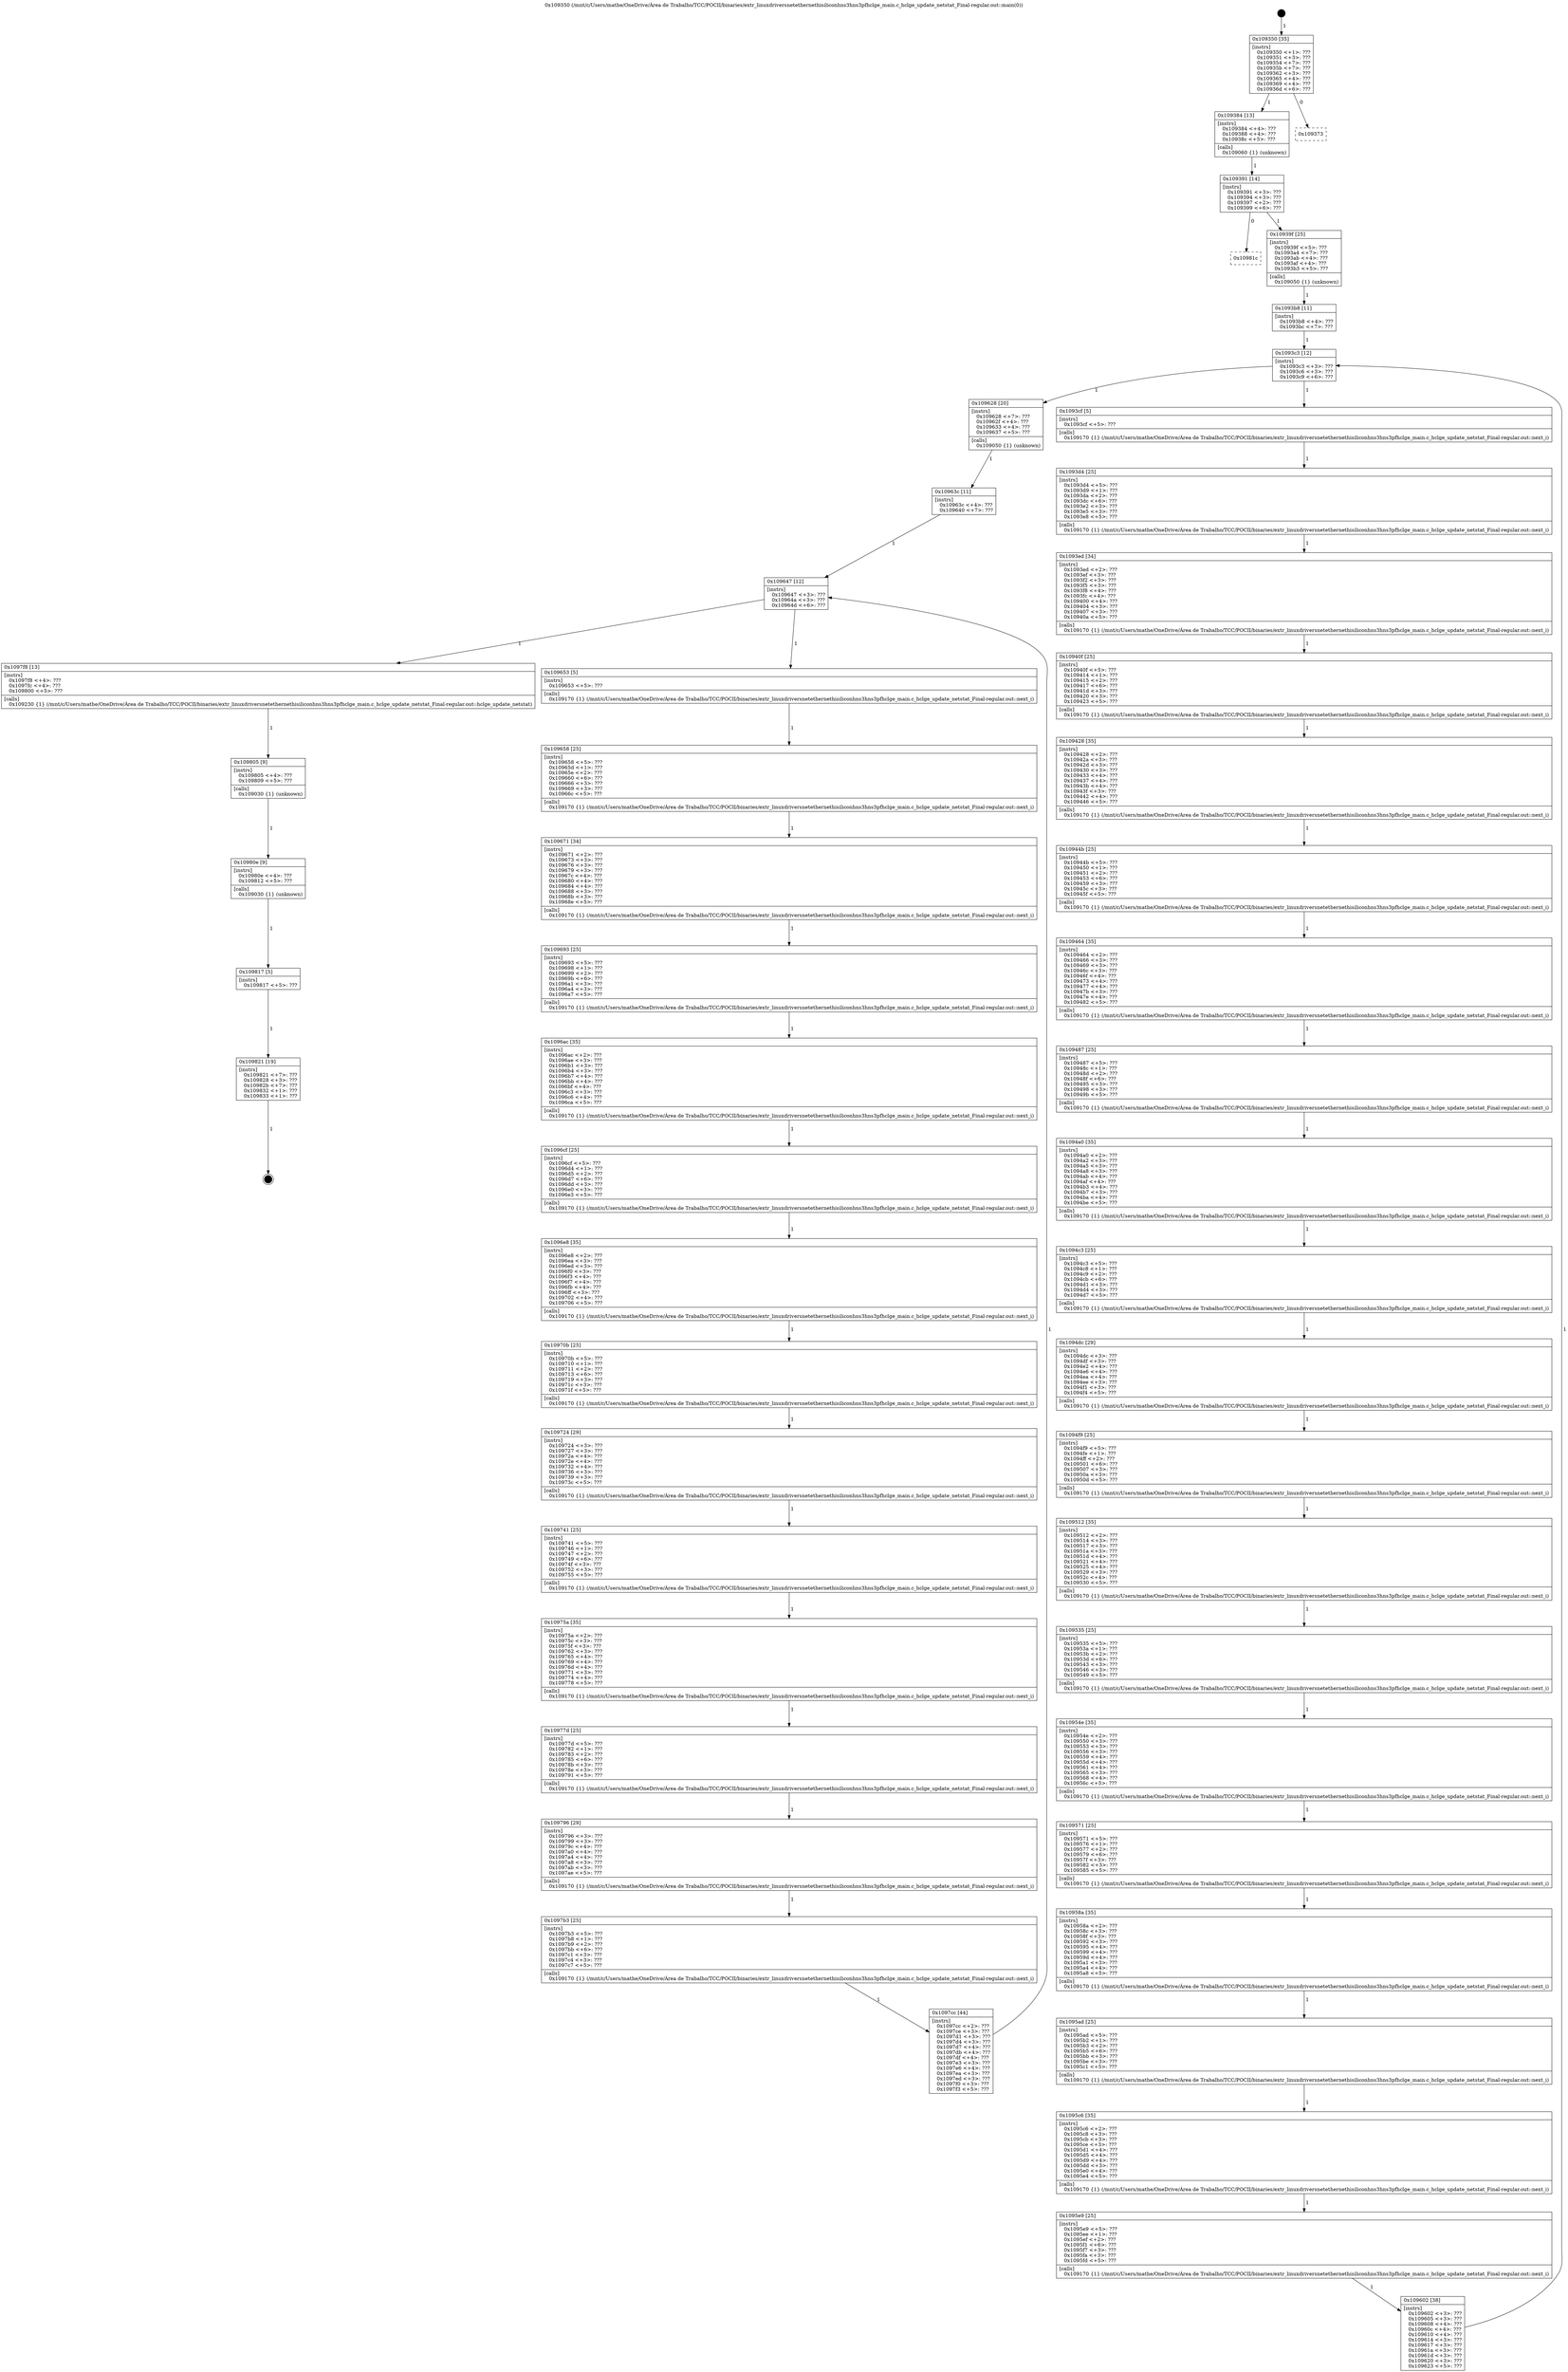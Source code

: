 digraph "0x109350" {
  label = "0x109350 (/mnt/c/Users/mathe/OneDrive/Área de Trabalho/TCC/POCII/binaries/extr_linuxdriversnetethernethisiliconhns3hns3pfhclge_main.c_hclge_update_netstat_Final-regular.out::main(0))"
  labelloc = "t"
  node[shape=record]

  Entry [label="",width=0.3,height=0.3,shape=circle,fillcolor=black,style=filled]
  "0x109350" [label="{
     0x109350 [35]\l
     | [instrs]\l
     &nbsp;&nbsp;0x109350 \<+1\>: ???\l
     &nbsp;&nbsp;0x109351 \<+3\>: ???\l
     &nbsp;&nbsp;0x109354 \<+7\>: ???\l
     &nbsp;&nbsp;0x10935b \<+7\>: ???\l
     &nbsp;&nbsp;0x109362 \<+3\>: ???\l
     &nbsp;&nbsp;0x109365 \<+4\>: ???\l
     &nbsp;&nbsp;0x109369 \<+4\>: ???\l
     &nbsp;&nbsp;0x10936d \<+6\>: ???\l
  }"]
  "0x109384" [label="{
     0x109384 [13]\l
     | [instrs]\l
     &nbsp;&nbsp;0x109384 \<+4\>: ???\l
     &nbsp;&nbsp;0x109388 \<+4\>: ???\l
     &nbsp;&nbsp;0x10938c \<+5\>: ???\l
     | [calls]\l
     &nbsp;&nbsp;0x109060 \{1\} (unknown)\l
  }"]
  "0x109373" [label="{
     0x109373\l
  }", style=dashed]
  "0x109391" [label="{
     0x109391 [14]\l
     | [instrs]\l
     &nbsp;&nbsp;0x109391 \<+3\>: ???\l
     &nbsp;&nbsp;0x109394 \<+3\>: ???\l
     &nbsp;&nbsp;0x109397 \<+2\>: ???\l
     &nbsp;&nbsp;0x109399 \<+6\>: ???\l
  }"]
  "0x10981c" [label="{
     0x10981c\l
  }", style=dashed]
  "0x10939f" [label="{
     0x10939f [25]\l
     | [instrs]\l
     &nbsp;&nbsp;0x10939f \<+5\>: ???\l
     &nbsp;&nbsp;0x1093a4 \<+7\>: ???\l
     &nbsp;&nbsp;0x1093ab \<+4\>: ???\l
     &nbsp;&nbsp;0x1093af \<+4\>: ???\l
     &nbsp;&nbsp;0x1093b3 \<+5\>: ???\l
     | [calls]\l
     &nbsp;&nbsp;0x109050 \{1\} (unknown)\l
  }"]
  Exit [label="",width=0.3,height=0.3,shape=circle,fillcolor=black,style=filled,peripheries=2]
  "0x1093c3" [label="{
     0x1093c3 [12]\l
     | [instrs]\l
     &nbsp;&nbsp;0x1093c3 \<+3\>: ???\l
     &nbsp;&nbsp;0x1093c6 \<+3\>: ???\l
     &nbsp;&nbsp;0x1093c9 \<+6\>: ???\l
  }"]
  "0x109628" [label="{
     0x109628 [20]\l
     | [instrs]\l
     &nbsp;&nbsp;0x109628 \<+7\>: ???\l
     &nbsp;&nbsp;0x10962f \<+4\>: ???\l
     &nbsp;&nbsp;0x109633 \<+4\>: ???\l
     &nbsp;&nbsp;0x109637 \<+5\>: ???\l
     | [calls]\l
     &nbsp;&nbsp;0x109050 \{1\} (unknown)\l
  }"]
  "0x1093cf" [label="{
     0x1093cf [5]\l
     | [instrs]\l
     &nbsp;&nbsp;0x1093cf \<+5\>: ???\l
     | [calls]\l
     &nbsp;&nbsp;0x109170 \{1\} (/mnt/c/Users/mathe/OneDrive/Área de Trabalho/TCC/POCII/binaries/extr_linuxdriversnetethernethisiliconhns3hns3pfhclge_main.c_hclge_update_netstat_Final-regular.out::next_i)\l
  }"]
  "0x1093d4" [label="{
     0x1093d4 [25]\l
     | [instrs]\l
     &nbsp;&nbsp;0x1093d4 \<+5\>: ???\l
     &nbsp;&nbsp;0x1093d9 \<+1\>: ???\l
     &nbsp;&nbsp;0x1093da \<+2\>: ???\l
     &nbsp;&nbsp;0x1093dc \<+6\>: ???\l
     &nbsp;&nbsp;0x1093e2 \<+3\>: ???\l
     &nbsp;&nbsp;0x1093e5 \<+3\>: ???\l
     &nbsp;&nbsp;0x1093e8 \<+5\>: ???\l
     | [calls]\l
     &nbsp;&nbsp;0x109170 \{1\} (/mnt/c/Users/mathe/OneDrive/Área de Trabalho/TCC/POCII/binaries/extr_linuxdriversnetethernethisiliconhns3hns3pfhclge_main.c_hclge_update_netstat_Final-regular.out::next_i)\l
  }"]
  "0x1093ed" [label="{
     0x1093ed [34]\l
     | [instrs]\l
     &nbsp;&nbsp;0x1093ed \<+2\>: ???\l
     &nbsp;&nbsp;0x1093ef \<+3\>: ???\l
     &nbsp;&nbsp;0x1093f2 \<+3\>: ???\l
     &nbsp;&nbsp;0x1093f5 \<+3\>: ???\l
     &nbsp;&nbsp;0x1093f8 \<+4\>: ???\l
     &nbsp;&nbsp;0x1093fc \<+4\>: ???\l
     &nbsp;&nbsp;0x109400 \<+4\>: ???\l
     &nbsp;&nbsp;0x109404 \<+3\>: ???\l
     &nbsp;&nbsp;0x109407 \<+3\>: ???\l
     &nbsp;&nbsp;0x10940a \<+5\>: ???\l
     | [calls]\l
     &nbsp;&nbsp;0x109170 \{1\} (/mnt/c/Users/mathe/OneDrive/Área de Trabalho/TCC/POCII/binaries/extr_linuxdriversnetethernethisiliconhns3hns3pfhclge_main.c_hclge_update_netstat_Final-regular.out::next_i)\l
  }"]
  "0x10940f" [label="{
     0x10940f [25]\l
     | [instrs]\l
     &nbsp;&nbsp;0x10940f \<+5\>: ???\l
     &nbsp;&nbsp;0x109414 \<+1\>: ???\l
     &nbsp;&nbsp;0x109415 \<+2\>: ???\l
     &nbsp;&nbsp;0x109417 \<+6\>: ???\l
     &nbsp;&nbsp;0x10941d \<+3\>: ???\l
     &nbsp;&nbsp;0x109420 \<+3\>: ???\l
     &nbsp;&nbsp;0x109423 \<+5\>: ???\l
     | [calls]\l
     &nbsp;&nbsp;0x109170 \{1\} (/mnt/c/Users/mathe/OneDrive/Área de Trabalho/TCC/POCII/binaries/extr_linuxdriversnetethernethisiliconhns3hns3pfhclge_main.c_hclge_update_netstat_Final-regular.out::next_i)\l
  }"]
  "0x109428" [label="{
     0x109428 [35]\l
     | [instrs]\l
     &nbsp;&nbsp;0x109428 \<+2\>: ???\l
     &nbsp;&nbsp;0x10942a \<+3\>: ???\l
     &nbsp;&nbsp;0x10942d \<+3\>: ???\l
     &nbsp;&nbsp;0x109430 \<+3\>: ???\l
     &nbsp;&nbsp;0x109433 \<+4\>: ???\l
     &nbsp;&nbsp;0x109437 \<+4\>: ???\l
     &nbsp;&nbsp;0x10943b \<+4\>: ???\l
     &nbsp;&nbsp;0x10943f \<+3\>: ???\l
     &nbsp;&nbsp;0x109442 \<+4\>: ???\l
     &nbsp;&nbsp;0x109446 \<+5\>: ???\l
     | [calls]\l
     &nbsp;&nbsp;0x109170 \{1\} (/mnt/c/Users/mathe/OneDrive/Área de Trabalho/TCC/POCII/binaries/extr_linuxdriversnetethernethisiliconhns3hns3pfhclge_main.c_hclge_update_netstat_Final-regular.out::next_i)\l
  }"]
  "0x10944b" [label="{
     0x10944b [25]\l
     | [instrs]\l
     &nbsp;&nbsp;0x10944b \<+5\>: ???\l
     &nbsp;&nbsp;0x109450 \<+1\>: ???\l
     &nbsp;&nbsp;0x109451 \<+2\>: ???\l
     &nbsp;&nbsp;0x109453 \<+6\>: ???\l
     &nbsp;&nbsp;0x109459 \<+3\>: ???\l
     &nbsp;&nbsp;0x10945c \<+3\>: ???\l
     &nbsp;&nbsp;0x10945f \<+5\>: ???\l
     | [calls]\l
     &nbsp;&nbsp;0x109170 \{1\} (/mnt/c/Users/mathe/OneDrive/Área de Trabalho/TCC/POCII/binaries/extr_linuxdriversnetethernethisiliconhns3hns3pfhclge_main.c_hclge_update_netstat_Final-regular.out::next_i)\l
  }"]
  "0x109464" [label="{
     0x109464 [35]\l
     | [instrs]\l
     &nbsp;&nbsp;0x109464 \<+2\>: ???\l
     &nbsp;&nbsp;0x109466 \<+3\>: ???\l
     &nbsp;&nbsp;0x109469 \<+3\>: ???\l
     &nbsp;&nbsp;0x10946c \<+3\>: ???\l
     &nbsp;&nbsp;0x10946f \<+4\>: ???\l
     &nbsp;&nbsp;0x109473 \<+4\>: ???\l
     &nbsp;&nbsp;0x109477 \<+4\>: ???\l
     &nbsp;&nbsp;0x10947b \<+3\>: ???\l
     &nbsp;&nbsp;0x10947e \<+4\>: ???\l
     &nbsp;&nbsp;0x109482 \<+5\>: ???\l
     | [calls]\l
     &nbsp;&nbsp;0x109170 \{1\} (/mnt/c/Users/mathe/OneDrive/Área de Trabalho/TCC/POCII/binaries/extr_linuxdriversnetethernethisiliconhns3hns3pfhclge_main.c_hclge_update_netstat_Final-regular.out::next_i)\l
  }"]
  "0x109487" [label="{
     0x109487 [25]\l
     | [instrs]\l
     &nbsp;&nbsp;0x109487 \<+5\>: ???\l
     &nbsp;&nbsp;0x10948c \<+1\>: ???\l
     &nbsp;&nbsp;0x10948d \<+2\>: ???\l
     &nbsp;&nbsp;0x10948f \<+6\>: ???\l
     &nbsp;&nbsp;0x109495 \<+3\>: ???\l
     &nbsp;&nbsp;0x109498 \<+3\>: ???\l
     &nbsp;&nbsp;0x10949b \<+5\>: ???\l
     | [calls]\l
     &nbsp;&nbsp;0x109170 \{1\} (/mnt/c/Users/mathe/OneDrive/Área de Trabalho/TCC/POCII/binaries/extr_linuxdriversnetethernethisiliconhns3hns3pfhclge_main.c_hclge_update_netstat_Final-regular.out::next_i)\l
  }"]
  "0x1094a0" [label="{
     0x1094a0 [35]\l
     | [instrs]\l
     &nbsp;&nbsp;0x1094a0 \<+2\>: ???\l
     &nbsp;&nbsp;0x1094a2 \<+3\>: ???\l
     &nbsp;&nbsp;0x1094a5 \<+3\>: ???\l
     &nbsp;&nbsp;0x1094a8 \<+3\>: ???\l
     &nbsp;&nbsp;0x1094ab \<+4\>: ???\l
     &nbsp;&nbsp;0x1094af \<+4\>: ???\l
     &nbsp;&nbsp;0x1094b3 \<+4\>: ???\l
     &nbsp;&nbsp;0x1094b7 \<+3\>: ???\l
     &nbsp;&nbsp;0x1094ba \<+4\>: ???\l
     &nbsp;&nbsp;0x1094be \<+5\>: ???\l
     | [calls]\l
     &nbsp;&nbsp;0x109170 \{1\} (/mnt/c/Users/mathe/OneDrive/Área de Trabalho/TCC/POCII/binaries/extr_linuxdriversnetethernethisiliconhns3hns3pfhclge_main.c_hclge_update_netstat_Final-regular.out::next_i)\l
  }"]
  "0x1094c3" [label="{
     0x1094c3 [25]\l
     | [instrs]\l
     &nbsp;&nbsp;0x1094c3 \<+5\>: ???\l
     &nbsp;&nbsp;0x1094c8 \<+1\>: ???\l
     &nbsp;&nbsp;0x1094c9 \<+2\>: ???\l
     &nbsp;&nbsp;0x1094cb \<+6\>: ???\l
     &nbsp;&nbsp;0x1094d1 \<+3\>: ???\l
     &nbsp;&nbsp;0x1094d4 \<+3\>: ???\l
     &nbsp;&nbsp;0x1094d7 \<+5\>: ???\l
     | [calls]\l
     &nbsp;&nbsp;0x109170 \{1\} (/mnt/c/Users/mathe/OneDrive/Área de Trabalho/TCC/POCII/binaries/extr_linuxdriversnetethernethisiliconhns3hns3pfhclge_main.c_hclge_update_netstat_Final-regular.out::next_i)\l
  }"]
  "0x1094dc" [label="{
     0x1094dc [29]\l
     | [instrs]\l
     &nbsp;&nbsp;0x1094dc \<+3\>: ???\l
     &nbsp;&nbsp;0x1094df \<+3\>: ???\l
     &nbsp;&nbsp;0x1094e2 \<+4\>: ???\l
     &nbsp;&nbsp;0x1094e6 \<+4\>: ???\l
     &nbsp;&nbsp;0x1094ea \<+4\>: ???\l
     &nbsp;&nbsp;0x1094ee \<+3\>: ???\l
     &nbsp;&nbsp;0x1094f1 \<+3\>: ???\l
     &nbsp;&nbsp;0x1094f4 \<+5\>: ???\l
     | [calls]\l
     &nbsp;&nbsp;0x109170 \{1\} (/mnt/c/Users/mathe/OneDrive/Área de Trabalho/TCC/POCII/binaries/extr_linuxdriversnetethernethisiliconhns3hns3pfhclge_main.c_hclge_update_netstat_Final-regular.out::next_i)\l
  }"]
  "0x1094f9" [label="{
     0x1094f9 [25]\l
     | [instrs]\l
     &nbsp;&nbsp;0x1094f9 \<+5\>: ???\l
     &nbsp;&nbsp;0x1094fe \<+1\>: ???\l
     &nbsp;&nbsp;0x1094ff \<+2\>: ???\l
     &nbsp;&nbsp;0x109501 \<+6\>: ???\l
     &nbsp;&nbsp;0x109507 \<+3\>: ???\l
     &nbsp;&nbsp;0x10950a \<+3\>: ???\l
     &nbsp;&nbsp;0x10950d \<+5\>: ???\l
     | [calls]\l
     &nbsp;&nbsp;0x109170 \{1\} (/mnt/c/Users/mathe/OneDrive/Área de Trabalho/TCC/POCII/binaries/extr_linuxdriversnetethernethisiliconhns3hns3pfhclge_main.c_hclge_update_netstat_Final-regular.out::next_i)\l
  }"]
  "0x109512" [label="{
     0x109512 [35]\l
     | [instrs]\l
     &nbsp;&nbsp;0x109512 \<+2\>: ???\l
     &nbsp;&nbsp;0x109514 \<+3\>: ???\l
     &nbsp;&nbsp;0x109517 \<+3\>: ???\l
     &nbsp;&nbsp;0x10951a \<+3\>: ???\l
     &nbsp;&nbsp;0x10951d \<+4\>: ???\l
     &nbsp;&nbsp;0x109521 \<+4\>: ???\l
     &nbsp;&nbsp;0x109525 \<+4\>: ???\l
     &nbsp;&nbsp;0x109529 \<+3\>: ???\l
     &nbsp;&nbsp;0x10952c \<+4\>: ???\l
     &nbsp;&nbsp;0x109530 \<+5\>: ???\l
     | [calls]\l
     &nbsp;&nbsp;0x109170 \{1\} (/mnt/c/Users/mathe/OneDrive/Área de Trabalho/TCC/POCII/binaries/extr_linuxdriversnetethernethisiliconhns3hns3pfhclge_main.c_hclge_update_netstat_Final-regular.out::next_i)\l
  }"]
  "0x109535" [label="{
     0x109535 [25]\l
     | [instrs]\l
     &nbsp;&nbsp;0x109535 \<+5\>: ???\l
     &nbsp;&nbsp;0x10953a \<+1\>: ???\l
     &nbsp;&nbsp;0x10953b \<+2\>: ???\l
     &nbsp;&nbsp;0x10953d \<+6\>: ???\l
     &nbsp;&nbsp;0x109543 \<+3\>: ???\l
     &nbsp;&nbsp;0x109546 \<+3\>: ???\l
     &nbsp;&nbsp;0x109549 \<+5\>: ???\l
     | [calls]\l
     &nbsp;&nbsp;0x109170 \{1\} (/mnt/c/Users/mathe/OneDrive/Área de Trabalho/TCC/POCII/binaries/extr_linuxdriversnetethernethisiliconhns3hns3pfhclge_main.c_hclge_update_netstat_Final-regular.out::next_i)\l
  }"]
  "0x10954e" [label="{
     0x10954e [35]\l
     | [instrs]\l
     &nbsp;&nbsp;0x10954e \<+2\>: ???\l
     &nbsp;&nbsp;0x109550 \<+3\>: ???\l
     &nbsp;&nbsp;0x109553 \<+3\>: ???\l
     &nbsp;&nbsp;0x109556 \<+3\>: ???\l
     &nbsp;&nbsp;0x109559 \<+4\>: ???\l
     &nbsp;&nbsp;0x10955d \<+4\>: ???\l
     &nbsp;&nbsp;0x109561 \<+4\>: ???\l
     &nbsp;&nbsp;0x109565 \<+3\>: ???\l
     &nbsp;&nbsp;0x109568 \<+4\>: ???\l
     &nbsp;&nbsp;0x10956c \<+5\>: ???\l
     | [calls]\l
     &nbsp;&nbsp;0x109170 \{1\} (/mnt/c/Users/mathe/OneDrive/Área de Trabalho/TCC/POCII/binaries/extr_linuxdriversnetethernethisiliconhns3hns3pfhclge_main.c_hclge_update_netstat_Final-regular.out::next_i)\l
  }"]
  "0x109571" [label="{
     0x109571 [25]\l
     | [instrs]\l
     &nbsp;&nbsp;0x109571 \<+5\>: ???\l
     &nbsp;&nbsp;0x109576 \<+1\>: ???\l
     &nbsp;&nbsp;0x109577 \<+2\>: ???\l
     &nbsp;&nbsp;0x109579 \<+6\>: ???\l
     &nbsp;&nbsp;0x10957f \<+3\>: ???\l
     &nbsp;&nbsp;0x109582 \<+3\>: ???\l
     &nbsp;&nbsp;0x109585 \<+5\>: ???\l
     | [calls]\l
     &nbsp;&nbsp;0x109170 \{1\} (/mnt/c/Users/mathe/OneDrive/Área de Trabalho/TCC/POCII/binaries/extr_linuxdriversnetethernethisiliconhns3hns3pfhclge_main.c_hclge_update_netstat_Final-regular.out::next_i)\l
  }"]
  "0x10958a" [label="{
     0x10958a [35]\l
     | [instrs]\l
     &nbsp;&nbsp;0x10958a \<+2\>: ???\l
     &nbsp;&nbsp;0x10958c \<+3\>: ???\l
     &nbsp;&nbsp;0x10958f \<+3\>: ???\l
     &nbsp;&nbsp;0x109592 \<+3\>: ???\l
     &nbsp;&nbsp;0x109595 \<+4\>: ???\l
     &nbsp;&nbsp;0x109599 \<+4\>: ???\l
     &nbsp;&nbsp;0x10959d \<+4\>: ???\l
     &nbsp;&nbsp;0x1095a1 \<+3\>: ???\l
     &nbsp;&nbsp;0x1095a4 \<+4\>: ???\l
     &nbsp;&nbsp;0x1095a8 \<+5\>: ???\l
     | [calls]\l
     &nbsp;&nbsp;0x109170 \{1\} (/mnt/c/Users/mathe/OneDrive/Área de Trabalho/TCC/POCII/binaries/extr_linuxdriversnetethernethisiliconhns3hns3pfhclge_main.c_hclge_update_netstat_Final-regular.out::next_i)\l
  }"]
  "0x1095ad" [label="{
     0x1095ad [25]\l
     | [instrs]\l
     &nbsp;&nbsp;0x1095ad \<+5\>: ???\l
     &nbsp;&nbsp;0x1095b2 \<+1\>: ???\l
     &nbsp;&nbsp;0x1095b3 \<+2\>: ???\l
     &nbsp;&nbsp;0x1095b5 \<+6\>: ???\l
     &nbsp;&nbsp;0x1095bb \<+3\>: ???\l
     &nbsp;&nbsp;0x1095be \<+3\>: ???\l
     &nbsp;&nbsp;0x1095c1 \<+5\>: ???\l
     | [calls]\l
     &nbsp;&nbsp;0x109170 \{1\} (/mnt/c/Users/mathe/OneDrive/Área de Trabalho/TCC/POCII/binaries/extr_linuxdriversnetethernethisiliconhns3hns3pfhclge_main.c_hclge_update_netstat_Final-regular.out::next_i)\l
  }"]
  "0x1095c6" [label="{
     0x1095c6 [35]\l
     | [instrs]\l
     &nbsp;&nbsp;0x1095c6 \<+2\>: ???\l
     &nbsp;&nbsp;0x1095c8 \<+3\>: ???\l
     &nbsp;&nbsp;0x1095cb \<+3\>: ???\l
     &nbsp;&nbsp;0x1095ce \<+3\>: ???\l
     &nbsp;&nbsp;0x1095d1 \<+4\>: ???\l
     &nbsp;&nbsp;0x1095d5 \<+4\>: ???\l
     &nbsp;&nbsp;0x1095d9 \<+4\>: ???\l
     &nbsp;&nbsp;0x1095dd \<+3\>: ???\l
     &nbsp;&nbsp;0x1095e0 \<+4\>: ???\l
     &nbsp;&nbsp;0x1095e4 \<+5\>: ???\l
     | [calls]\l
     &nbsp;&nbsp;0x109170 \{1\} (/mnt/c/Users/mathe/OneDrive/Área de Trabalho/TCC/POCII/binaries/extr_linuxdriversnetethernethisiliconhns3hns3pfhclge_main.c_hclge_update_netstat_Final-regular.out::next_i)\l
  }"]
  "0x1095e9" [label="{
     0x1095e9 [25]\l
     | [instrs]\l
     &nbsp;&nbsp;0x1095e9 \<+5\>: ???\l
     &nbsp;&nbsp;0x1095ee \<+1\>: ???\l
     &nbsp;&nbsp;0x1095ef \<+2\>: ???\l
     &nbsp;&nbsp;0x1095f1 \<+6\>: ???\l
     &nbsp;&nbsp;0x1095f7 \<+3\>: ???\l
     &nbsp;&nbsp;0x1095fa \<+3\>: ???\l
     &nbsp;&nbsp;0x1095fd \<+5\>: ???\l
     | [calls]\l
     &nbsp;&nbsp;0x109170 \{1\} (/mnt/c/Users/mathe/OneDrive/Área de Trabalho/TCC/POCII/binaries/extr_linuxdriversnetethernethisiliconhns3hns3pfhclge_main.c_hclge_update_netstat_Final-regular.out::next_i)\l
  }"]
  "0x109602" [label="{
     0x109602 [38]\l
     | [instrs]\l
     &nbsp;&nbsp;0x109602 \<+3\>: ???\l
     &nbsp;&nbsp;0x109605 \<+3\>: ???\l
     &nbsp;&nbsp;0x109608 \<+4\>: ???\l
     &nbsp;&nbsp;0x10960c \<+4\>: ???\l
     &nbsp;&nbsp;0x109610 \<+4\>: ???\l
     &nbsp;&nbsp;0x109614 \<+3\>: ???\l
     &nbsp;&nbsp;0x109617 \<+3\>: ???\l
     &nbsp;&nbsp;0x10961a \<+3\>: ???\l
     &nbsp;&nbsp;0x10961d \<+3\>: ???\l
     &nbsp;&nbsp;0x109620 \<+3\>: ???\l
     &nbsp;&nbsp;0x109623 \<+5\>: ???\l
  }"]
  "0x1093b8" [label="{
     0x1093b8 [11]\l
     | [instrs]\l
     &nbsp;&nbsp;0x1093b8 \<+4\>: ???\l
     &nbsp;&nbsp;0x1093bc \<+7\>: ???\l
  }"]
  "0x109647" [label="{
     0x109647 [12]\l
     | [instrs]\l
     &nbsp;&nbsp;0x109647 \<+3\>: ???\l
     &nbsp;&nbsp;0x10964a \<+3\>: ???\l
     &nbsp;&nbsp;0x10964d \<+6\>: ???\l
  }"]
  "0x1097f8" [label="{
     0x1097f8 [13]\l
     | [instrs]\l
     &nbsp;&nbsp;0x1097f8 \<+4\>: ???\l
     &nbsp;&nbsp;0x1097fc \<+4\>: ???\l
     &nbsp;&nbsp;0x109800 \<+5\>: ???\l
     | [calls]\l
     &nbsp;&nbsp;0x109230 \{1\} (/mnt/c/Users/mathe/OneDrive/Área de Trabalho/TCC/POCII/binaries/extr_linuxdriversnetethernethisiliconhns3hns3pfhclge_main.c_hclge_update_netstat_Final-regular.out::hclge_update_netstat)\l
  }"]
  "0x109653" [label="{
     0x109653 [5]\l
     | [instrs]\l
     &nbsp;&nbsp;0x109653 \<+5\>: ???\l
     | [calls]\l
     &nbsp;&nbsp;0x109170 \{1\} (/mnt/c/Users/mathe/OneDrive/Área de Trabalho/TCC/POCII/binaries/extr_linuxdriversnetethernethisiliconhns3hns3pfhclge_main.c_hclge_update_netstat_Final-regular.out::next_i)\l
  }"]
  "0x109658" [label="{
     0x109658 [25]\l
     | [instrs]\l
     &nbsp;&nbsp;0x109658 \<+5\>: ???\l
     &nbsp;&nbsp;0x10965d \<+1\>: ???\l
     &nbsp;&nbsp;0x10965e \<+2\>: ???\l
     &nbsp;&nbsp;0x109660 \<+6\>: ???\l
     &nbsp;&nbsp;0x109666 \<+3\>: ???\l
     &nbsp;&nbsp;0x109669 \<+3\>: ???\l
     &nbsp;&nbsp;0x10966c \<+5\>: ???\l
     | [calls]\l
     &nbsp;&nbsp;0x109170 \{1\} (/mnt/c/Users/mathe/OneDrive/Área de Trabalho/TCC/POCII/binaries/extr_linuxdriversnetethernethisiliconhns3hns3pfhclge_main.c_hclge_update_netstat_Final-regular.out::next_i)\l
  }"]
  "0x109671" [label="{
     0x109671 [34]\l
     | [instrs]\l
     &nbsp;&nbsp;0x109671 \<+2\>: ???\l
     &nbsp;&nbsp;0x109673 \<+3\>: ???\l
     &nbsp;&nbsp;0x109676 \<+3\>: ???\l
     &nbsp;&nbsp;0x109679 \<+3\>: ???\l
     &nbsp;&nbsp;0x10967c \<+4\>: ???\l
     &nbsp;&nbsp;0x109680 \<+4\>: ???\l
     &nbsp;&nbsp;0x109684 \<+4\>: ???\l
     &nbsp;&nbsp;0x109688 \<+3\>: ???\l
     &nbsp;&nbsp;0x10968b \<+3\>: ???\l
     &nbsp;&nbsp;0x10968e \<+5\>: ???\l
     | [calls]\l
     &nbsp;&nbsp;0x109170 \{1\} (/mnt/c/Users/mathe/OneDrive/Área de Trabalho/TCC/POCII/binaries/extr_linuxdriversnetethernethisiliconhns3hns3pfhclge_main.c_hclge_update_netstat_Final-regular.out::next_i)\l
  }"]
  "0x109693" [label="{
     0x109693 [25]\l
     | [instrs]\l
     &nbsp;&nbsp;0x109693 \<+5\>: ???\l
     &nbsp;&nbsp;0x109698 \<+1\>: ???\l
     &nbsp;&nbsp;0x109699 \<+2\>: ???\l
     &nbsp;&nbsp;0x10969b \<+6\>: ???\l
     &nbsp;&nbsp;0x1096a1 \<+3\>: ???\l
     &nbsp;&nbsp;0x1096a4 \<+3\>: ???\l
     &nbsp;&nbsp;0x1096a7 \<+5\>: ???\l
     | [calls]\l
     &nbsp;&nbsp;0x109170 \{1\} (/mnt/c/Users/mathe/OneDrive/Área de Trabalho/TCC/POCII/binaries/extr_linuxdriversnetethernethisiliconhns3hns3pfhclge_main.c_hclge_update_netstat_Final-regular.out::next_i)\l
  }"]
  "0x1096ac" [label="{
     0x1096ac [35]\l
     | [instrs]\l
     &nbsp;&nbsp;0x1096ac \<+2\>: ???\l
     &nbsp;&nbsp;0x1096ae \<+3\>: ???\l
     &nbsp;&nbsp;0x1096b1 \<+3\>: ???\l
     &nbsp;&nbsp;0x1096b4 \<+3\>: ???\l
     &nbsp;&nbsp;0x1096b7 \<+4\>: ???\l
     &nbsp;&nbsp;0x1096bb \<+4\>: ???\l
     &nbsp;&nbsp;0x1096bf \<+4\>: ???\l
     &nbsp;&nbsp;0x1096c3 \<+3\>: ???\l
     &nbsp;&nbsp;0x1096c6 \<+4\>: ???\l
     &nbsp;&nbsp;0x1096ca \<+5\>: ???\l
     | [calls]\l
     &nbsp;&nbsp;0x109170 \{1\} (/mnt/c/Users/mathe/OneDrive/Área de Trabalho/TCC/POCII/binaries/extr_linuxdriversnetethernethisiliconhns3hns3pfhclge_main.c_hclge_update_netstat_Final-regular.out::next_i)\l
  }"]
  "0x1096cf" [label="{
     0x1096cf [25]\l
     | [instrs]\l
     &nbsp;&nbsp;0x1096cf \<+5\>: ???\l
     &nbsp;&nbsp;0x1096d4 \<+1\>: ???\l
     &nbsp;&nbsp;0x1096d5 \<+2\>: ???\l
     &nbsp;&nbsp;0x1096d7 \<+6\>: ???\l
     &nbsp;&nbsp;0x1096dd \<+3\>: ???\l
     &nbsp;&nbsp;0x1096e0 \<+3\>: ???\l
     &nbsp;&nbsp;0x1096e3 \<+5\>: ???\l
     | [calls]\l
     &nbsp;&nbsp;0x109170 \{1\} (/mnt/c/Users/mathe/OneDrive/Área de Trabalho/TCC/POCII/binaries/extr_linuxdriversnetethernethisiliconhns3hns3pfhclge_main.c_hclge_update_netstat_Final-regular.out::next_i)\l
  }"]
  "0x1096e8" [label="{
     0x1096e8 [35]\l
     | [instrs]\l
     &nbsp;&nbsp;0x1096e8 \<+2\>: ???\l
     &nbsp;&nbsp;0x1096ea \<+3\>: ???\l
     &nbsp;&nbsp;0x1096ed \<+3\>: ???\l
     &nbsp;&nbsp;0x1096f0 \<+3\>: ???\l
     &nbsp;&nbsp;0x1096f3 \<+4\>: ???\l
     &nbsp;&nbsp;0x1096f7 \<+4\>: ???\l
     &nbsp;&nbsp;0x1096fb \<+4\>: ???\l
     &nbsp;&nbsp;0x1096ff \<+3\>: ???\l
     &nbsp;&nbsp;0x109702 \<+4\>: ???\l
     &nbsp;&nbsp;0x109706 \<+5\>: ???\l
     | [calls]\l
     &nbsp;&nbsp;0x109170 \{1\} (/mnt/c/Users/mathe/OneDrive/Área de Trabalho/TCC/POCII/binaries/extr_linuxdriversnetethernethisiliconhns3hns3pfhclge_main.c_hclge_update_netstat_Final-regular.out::next_i)\l
  }"]
  "0x10970b" [label="{
     0x10970b [25]\l
     | [instrs]\l
     &nbsp;&nbsp;0x10970b \<+5\>: ???\l
     &nbsp;&nbsp;0x109710 \<+1\>: ???\l
     &nbsp;&nbsp;0x109711 \<+2\>: ???\l
     &nbsp;&nbsp;0x109713 \<+6\>: ???\l
     &nbsp;&nbsp;0x109719 \<+3\>: ???\l
     &nbsp;&nbsp;0x10971c \<+3\>: ???\l
     &nbsp;&nbsp;0x10971f \<+5\>: ???\l
     | [calls]\l
     &nbsp;&nbsp;0x109170 \{1\} (/mnt/c/Users/mathe/OneDrive/Área de Trabalho/TCC/POCII/binaries/extr_linuxdriversnetethernethisiliconhns3hns3pfhclge_main.c_hclge_update_netstat_Final-regular.out::next_i)\l
  }"]
  "0x109724" [label="{
     0x109724 [29]\l
     | [instrs]\l
     &nbsp;&nbsp;0x109724 \<+3\>: ???\l
     &nbsp;&nbsp;0x109727 \<+3\>: ???\l
     &nbsp;&nbsp;0x10972a \<+4\>: ???\l
     &nbsp;&nbsp;0x10972e \<+4\>: ???\l
     &nbsp;&nbsp;0x109732 \<+4\>: ???\l
     &nbsp;&nbsp;0x109736 \<+3\>: ???\l
     &nbsp;&nbsp;0x109739 \<+3\>: ???\l
     &nbsp;&nbsp;0x10973c \<+5\>: ???\l
     | [calls]\l
     &nbsp;&nbsp;0x109170 \{1\} (/mnt/c/Users/mathe/OneDrive/Área de Trabalho/TCC/POCII/binaries/extr_linuxdriversnetethernethisiliconhns3hns3pfhclge_main.c_hclge_update_netstat_Final-regular.out::next_i)\l
  }"]
  "0x109741" [label="{
     0x109741 [25]\l
     | [instrs]\l
     &nbsp;&nbsp;0x109741 \<+5\>: ???\l
     &nbsp;&nbsp;0x109746 \<+1\>: ???\l
     &nbsp;&nbsp;0x109747 \<+2\>: ???\l
     &nbsp;&nbsp;0x109749 \<+6\>: ???\l
     &nbsp;&nbsp;0x10974f \<+3\>: ???\l
     &nbsp;&nbsp;0x109752 \<+3\>: ???\l
     &nbsp;&nbsp;0x109755 \<+5\>: ???\l
     | [calls]\l
     &nbsp;&nbsp;0x109170 \{1\} (/mnt/c/Users/mathe/OneDrive/Área de Trabalho/TCC/POCII/binaries/extr_linuxdriversnetethernethisiliconhns3hns3pfhclge_main.c_hclge_update_netstat_Final-regular.out::next_i)\l
  }"]
  "0x10975a" [label="{
     0x10975a [35]\l
     | [instrs]\l
     &nbsp;&nbsp;0x10975a \<+2\>: ???\l
     &nbsp;&nbsp;0x10975c \<+3\>: ???\l
     &nbsp;&nbsp;0x10975f \<+3\>: ???\l
     &nbsp;&nbsp;0x109762 \<+3\>: ???\l
     &nbsp;&nbsp;0x109765 \<+4\>: ???\l
     &nbsp;&nbsp;0x109769 \<+4\>: ???\l
     &nbsp;&nbsp;0x10976d \<+4\>: ???\l
     &nbsp;&nbsp;0x109771 \<+3\>: ???\l
     &nbsp;&nbsp;0x109774 \<+4\>: ???\l
     &nbsp;&nbsp;0x109778 \<+5\>: ???\l
     | [calls]\l
     &nbsp;&nbsp;0x109170 \{1\} (/mnt/c/Users/mathe/OneDrive/Área de Trabalho/TCC/POCII/binaries/extr_linuxdriversnetethernethisiliconhns3hns3pfhclge_main.c_hclge_update_netstat_Final-regular.out::next_i)\l
  }"]
  "0x10977d" [label="{
     0x10977d [25]\l
     | [instrs]\l
     &nbsp;&nbsp;0x10977d \<+5\>: ???\l
     &nbsp;&nbsp;0x109782 \<+1\>: ???\l
     &nbsp;&nbsp;0x109783 \<+2\>: ???\l
     &nbsp;&nbsp;0x109785 \<+6\>: ???\l
     &nbsp;&nbsp;0x10978b \<+3\>: ???\l
     &nbsp;&nbsp;0x10978e \<+3\>: ???\l
     &nbsp;&nbsp;0x109791 \<+5\>: ???\l
     | [calls]\l
     &nbsp;&nbsp;0x109170 \{1\} (/mnt/c/Users/mathe/OneDrive/Área de Trabalho/TCC/POCII/binaries/extr_linuxdriversnetethernethisiliconhns3hns3pfhclge_main.c_hclge_update_netstat_Final-regular.out::next_i)\l
  }"]
  "0x109796" [label="{
     0x109796 [29]\l
     | [instrs]\l
     &nbsp;&nbsp;0x109796 \<+3\>: ???\l
     &nbsp;&nbsp;0x109799 \<+3\>: ???\l
     &nbsp;&nbsp;0x10979c \<+4\>: ???\l
     &nbsp;&nbsp;0x1097a0 \<+4\>: ???\l
     &nbsp;&nbsp;0x1097a4 \<+4\>: ???\l
     &nbsp;&nbsp;0x1097a8 \<+3\>: ???\l
     &nbsp;&nbsp;0x1097ab \<+3\>: ???\l
     &nbsp;&nbsp;0x1097ae \<+5\>: ???\l
     | [calls]\l
     &nbsp;&nbsp;0x109170 \{1\} (/mnt/c/Users/mathe/OneDrive/Área de Trabalho/TCC/POCII/binaries/extr_linuxdriversnetethernethisiliconhns3hns3pfhclge_main.c_hclge_update_netstat_Final-regular.out::next_i)\l
  }"]
  "0x1097b3" [label="{
     0x1097b3 [25]\l
     | [instrs]\l
     &nbsp;&nbsp;0x1097b3 \<+5\>: ???\l
     &nbsp;&nbsp;0x1097b8 \<+1\>: ???\l
     &nbsp;&nbsp;0x1097b9 \<+2\>: ???\l
     &nbsp;&nbsp;0x1097bb \<+6\>: ???\l
     &nbsp;&nbsp;0x1097c1 \<+3\>: ???\l
     &nbsp;&nbsp;0x1097c4 \<+3\>: ???\l
     &nbsp;&nbsp;0x1097c7 \<+5\>: ???\l
     | [calls]\l
     &nbsp;&nbsp;0x109170 \{1\} (/mnt/c/Users/mathe/OneDrive/Área de Trabalho/TCC/POCII/binaries/extr_linuxdriversnetethernethisiliconhns3hns3pfhclge_main.c_hclge_update_netstat_Final-regular.out::next_i)\l
  }"]
  "0x1097cc" [label="{
     0x1097cc [44]\l
     | [instrs]\l
     &nbsp;&nbsp;0x1097cc \<+2\>: ???\l
     &nbsp;&nbsp;0x1097ce \<+3\>: ???\l
     &nbsp;&nbsp;0x1097d1 \<+3\>: ???\l
     &nbsp;&nbsp;0x1097d4 \<+3\>: ???\l
     &nbsp;&nbsp;0x1097d7 \<+4\>: ???\l
     &nbsp;&nbsp;0x1097db \<+4\>: ???\l
     &nbsp;&nbsp;0x1097df \<+4\>: ???\l
     &nbsp;&nbsp;0x1097e3 \<+3\>: ???\l
     &nbsp;&nbsp;0x1097e6 \<+4\>: ???\l
     &nbsp;&nbsp;0x1097ea \<+3\>: ???\l
     &nbsp;&nbsp;0x1097ed \<+3\>: ???\l
     &nbsp;&nbsp;0x1097f0 \<+3\>: ???\l
     &nbsp;&nbsp;0x1097f3 \<+5\>: ???\l
  }"]
  "0x10963c" [label="{
     0x10963c [11]\l
     | [instrs]\l
     &nbsp;&nbsp;0x10963c \<+4\>: ???\l
     &nbsp;&nbsp;0x109640 \<+7\>: ???\l
  }"]
  "0x109805" [label="{
     0x109805 [9]\l
     | [instrs]\l
     &nbsp;&nbsp;0x109805 \<+4\>: ???\l
     &nbsp;&nbsp;0x109809 \<+5\>: ???\l
     | [calls]\l
     &nbsp;&nbsp;0x109030 \{1\} (unknown)\l
  }"]
  "0x10980e" [label="{
     0x10980e [9]\l
     | [instrs]\l
     &nbsp;&nbsp;0x10980e \<+4\>: ???\l
     &nbsp;&nbsp;0x109812 \<+5\>: ???\l
     | [calls]\l
     &nbsp;&nbsp;0x109030 \{1\} (unknown)\l
  }"]
  "0x109817" [label="{
     0x109817 [5]\l
     | [instrs]\l
     &nbsp;&nbsp;0x109817 \<+5\>: ???\l
  }"]
  "0x109821" [label="{
     0x109821 [19]\l
     | [instrs]\l
     &nbsp;&nbsp;0x109821 \<+7\>: ???\l
     &nbsp;&nbsp;0x109828 \<+3\>: ???\l
     &nbsp;&nbsp;0x10982b \<+7\>: ???\l
     &nbsp;&nbsp;0x109832 \<+1\>: ???\l
     &nbsp;&nbsp;0x109833 \<+1\>: ???\l
  }"]
  Entry -> "0x109350" [label=" 1"]
  "0x109350" -> "0x109384" [label=" 1"]
  "0x109350" -> "0x109373" [label=" 0"]
  "0x109384" -> "0x109391" [label=" 1"]
  "0x109391" -> "0x10981c" [label=" 0"]
  "0x109391" -> "0x10939f" [label=" 1"]
  "0x109821" -> Exit [label=" 1"]
  "0x10939f" -> "0x1093b8" [label=" 1"]
  "0x1093c3" -> "0x109628" [label=" 1"]
  "0x1093c3" -> "0x1093cf" [label=" 1"]
  "0x1093cf" -> "0x1093d4" [label=" 1"]
  "0x1093d4" -> "0x1093ed" [label=" 1"]
  "0x1093ed" -> "0x10940f" [label=" 1"]
  "0x10940f" -> "0x109428" [label=" 1"]
  "0x109428" -> "0x10944b" [label=" 1"]
  "0x10944b" -> "0x109464" [label=" 1"]
  "0x109464" -> "0x109487" [label=" 1"]
  "0x109487" -> "0x1094a0" [label=" 1"]
  "0x1094a0" -> "0x1094c3" [label=" 1"]
  "0x1094c3" -> "0x1094dc" [label=" 1"]
  "0x1094dc" -> "0x1094f9" [label=" 1"]
  "0x1094f9" -> "0x109512" [label=" 1"]
  "0x109512" -> "0x109535" [label=" 1"]
  "0x109535" -> "0x10954e" [label=" 1"]
  "0x10954e" -> "0x109571" [label=" 1"]
  "0x109571" -> "0x10958a" [label=" 1"]
  "0x10958a" -> "0x1095ad" [label=" 1"]
  "0x1095ad" -> "0x1095c6" [label=" 1"]
  "0x1095c6" -> "0x1095e9" [label=" 1"]
  "0x1095e9" -> "0x109602" [label=" 1"]
  "0x1093b8" -> "0x1093c3" [label=" 1"]
  "0x109602" -> "0x1093c3" [label=" 1"]
  "0x109628" -> "0x10963c" [label=" 1"]
  "0x109647" -> "0x1097f8" [label=" 1"]
  "0x109647" -> "0x109653" [label=" 1"]
  "0x109653" -> "0x109658" [label=" 1"]
  "0x109658" -> "0x109671" [label=" 1"]
  "0x109671" -> "0x109693" [label=" 1"]
  "0x109693" -> "0x1096ac" [label=" 1"]
  "0x1096ac" -> "0x1096cf" [label=" 1"]
  "0x1096cf" -> "0x1096e8" [label=" 1"]
  "0x1096e8" -> "0x10970b" [label=" 1"]
  "0x10970b" -> "0x109724" [label=" 1"]
  "0x109724" -> "0x109741" [label=" 1"]
  "0x109741" -> "0x10975a" [label=" 1"]
  "0x10975a" -> "0x10977d" [label=" 1"]
  "0x10977d" -> "0x109796" [label=" 1"]
  "0x109796" -> "0x1097b3" [label=" 1"]
  "0x1097b3" -> "0x1097cc" [label=" 1"]
  "0x10963c" -> "0x109647" [label=" 1"]
  "0x1097cc" -> "0x109647" [label=" 1"]
  "0x1097f8" -> "0x109805" [label=" 1"]
  "0x109805" -> "0x10980e" [label=" 1"]
  "0x10980e" -> "0x109817" [label=" 1"]
  "0x109817" -> "0x109821" [label=" 1"]
}
